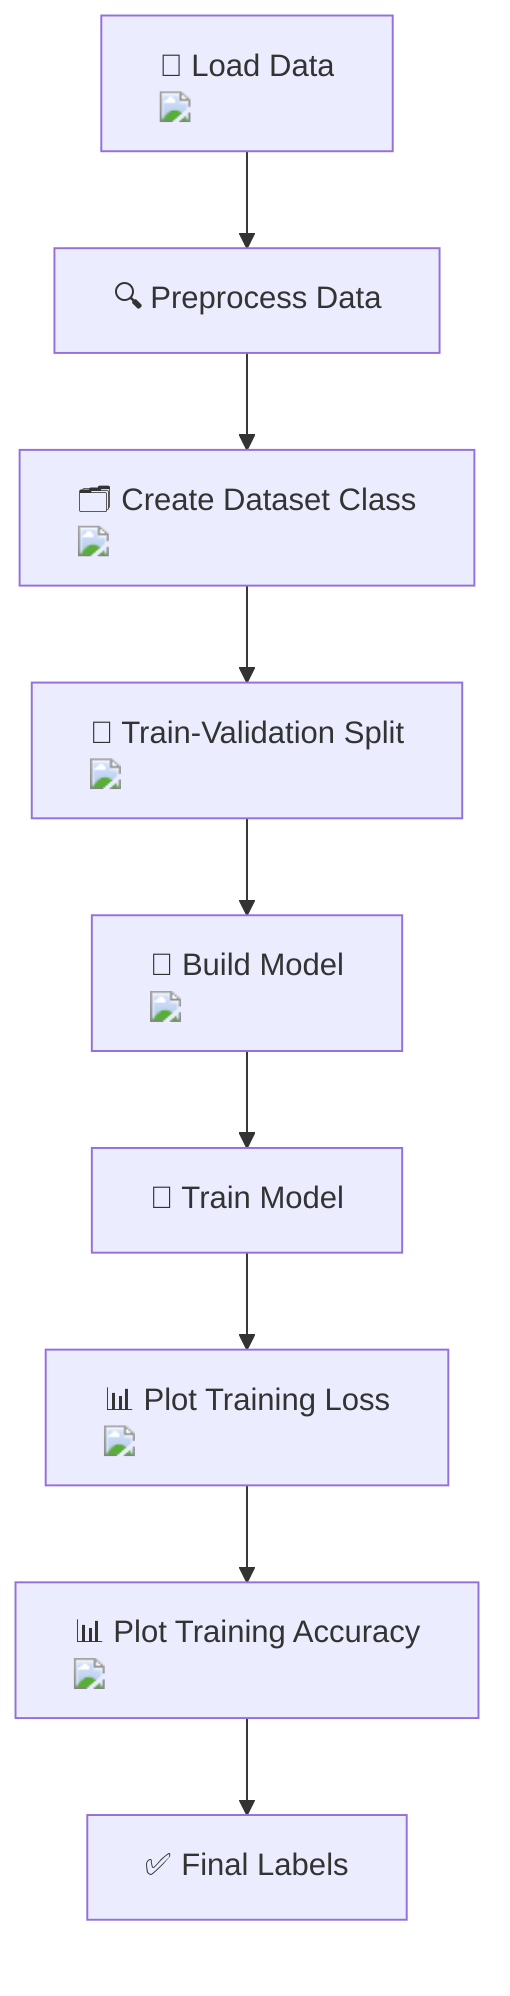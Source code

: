 flowchart TD
    A["📁 Load Data <img src='file.svg' />"] --> B["🔍 Preprocess Data"]
    B --> C["🗂️ Create Dataset Class <img src='table.svg' />"]
    C --> D["📝 Train-Validation Split <img src='row_split.svg' />"]
    D --> E["🧠 Build Model <img src='brain.svg' />"]
    E --> F["🔄 Train Model"]
    F --> G["📊 Plot Training Loss <img src='hist_template.svg' />"]
    G --> H["📊 Plot Training Accuracy <img src='hist_template.svg' />"]
    H --> I["✅ Final Labels"]